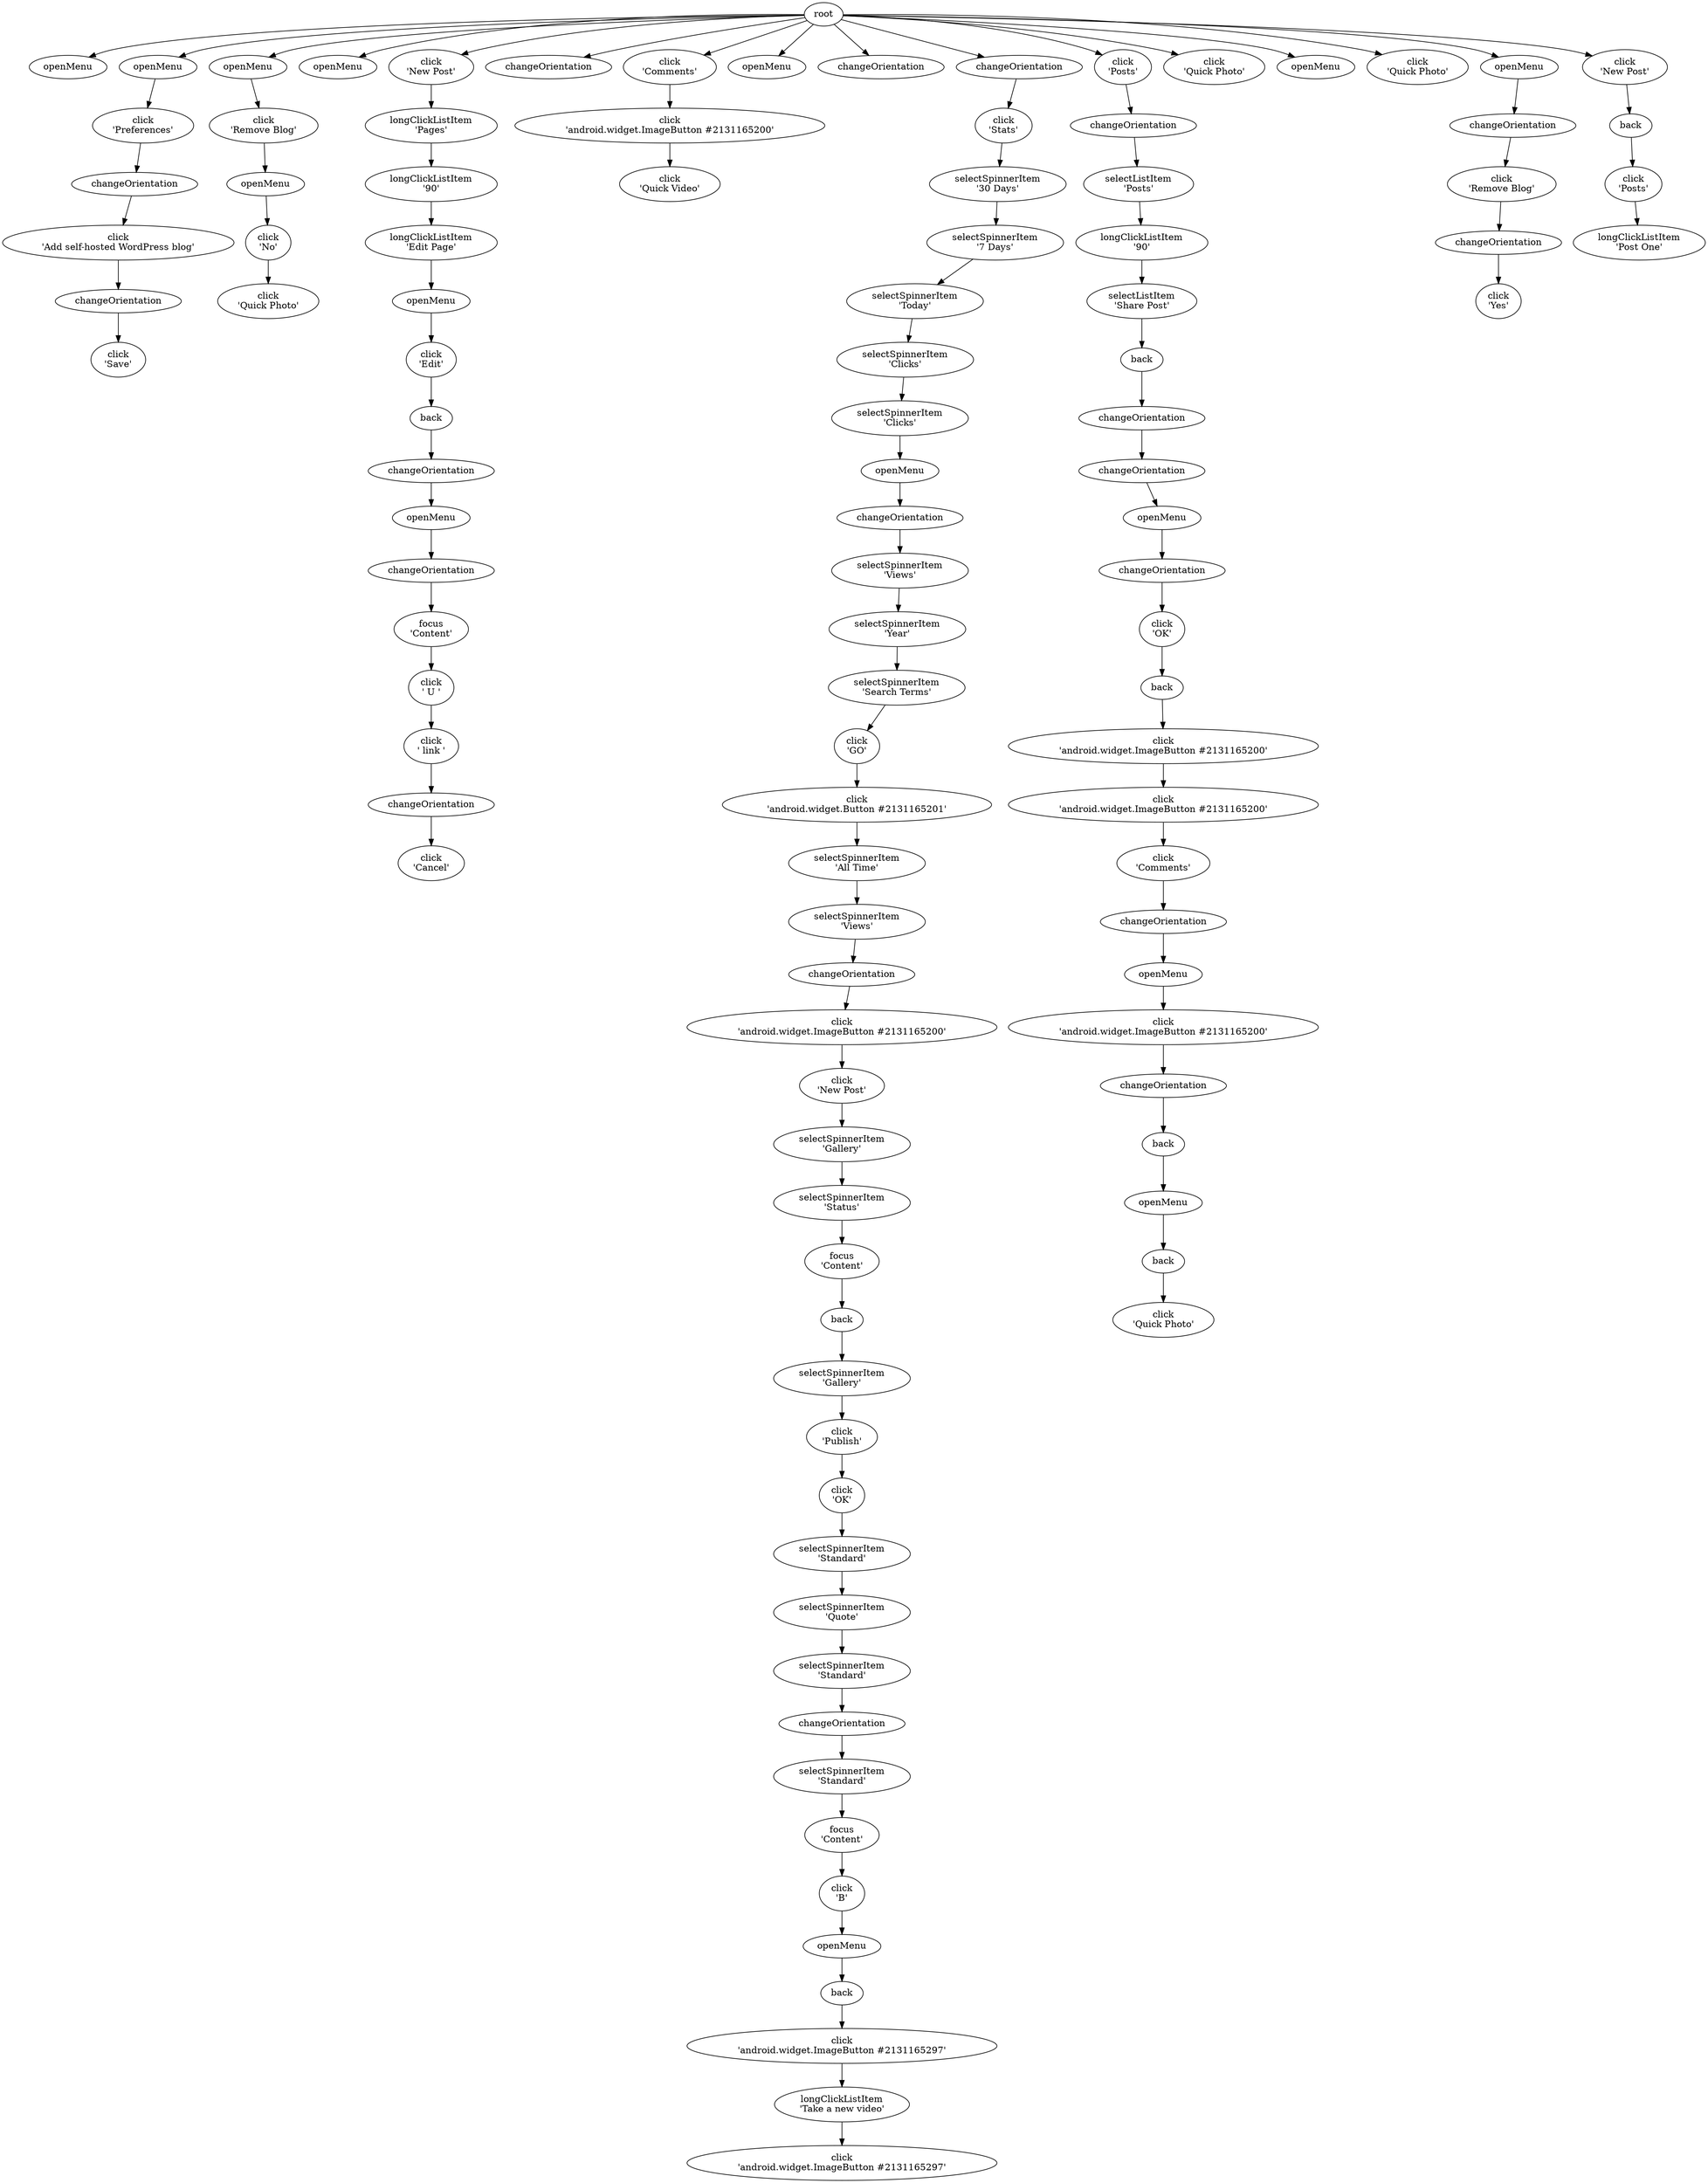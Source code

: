 digraph EFG {

## Edges

	root -> e0;
	root -> e2;
	e2 -> e5;
	e5 -> e16;
	e16 -> e19;
	e19 -> e29;
	e29 -> e31;
	root -> e37;
	e37 -> e41;
	e41 -> e49;
	e49 -> e52;
	e52 -> e61;
	root -> e72;
	root -> e76;
	e76 -> e99;
	e99 -> e133;
	e133 -> e142;
	e142 -> e152;
	e152 -> e155;
	e155 -> e171;
	e171 -> e179;
	e179 -> e184;
	e184 -> e191;
	e191 -> e192;
	e192 -> e201;
	e201 -> e215;
	e215 -> e226;
	e226 -> e228;
	root -> e233;
	root -> e243;
	e243 -> e249;
	e249 -> e260;
	root -> e270;
	root -> e273;
	root -> e288;
	e288 -> e301;
	e301 -> e312;
	e312 -> e328;
	e328 -> e344;
	e344 -> e360;
	e360 -> e377;
	e377 -> e405;
	e405 -> e423;
	e423 -> e424;
	e424 -> e450;
	e450 -> e461;
	e461 -> e486;
	e486 -> e505;
	e505 -> e519;
	e519 -> e526;
	e526 -> e559;
	e559 -> e572;
	e572 -> e592;
	e592 -> e611;
	e611 -> e633;
	e633 -> e639;
	e639 -> e665;
	e665 -> e674;
	e674 -> e698;
	e698 -> e702;
	e702 -> e716;
	e716 -> e731;
	e731 -> e749;
	e749 -> e773;
	e773 -> e784;
	e784 -> e791;
	e791 -> e809;
	e809 -> e830;
	e830 -> e841;
	e841 -> e852;
	e852 -> e863;
	e863 -> e875;
	root -> e886;
	e886 -> e908;
	e908 -> e909;
	e909 -> e931;
	e931 -> e941;
	e941 -> e948;
	e948 -> e954;
	e954 -> e958;
	e958 -> e961;
	e961 -> e966;
	e966 -> e967;
	e967 -> e983;
	e983 -> e986;
	e986 -> e1002;
	e1002 -> e1016;
	e1016 -> e1027;
	e1027 -> e1031;
	e1031 -> e1033;
	e1033 -> e1053;
	e1053 -> e1067;
	e1067 -> e1073;
	e1073 -> e1077;
	e1077 -> e1085;
	root -> e1101;
	root -> e1111;
	root -> e1118;
	root -> e1128;
	e1128 -> e1136;
	e1136 -> e1139;
	e1139 -> e1148;
	e1148 -> e1149;
	root -> e1156;
	e1156 -> e1181;
	e1181 -> e1191;
	e1191 -> e1207;

## Nodes

	e961 [label="openMenu"];
	e344 [label="selectSpinnerItem\n'Today'"];
	e201 [label="click\n' U '"];
	e674 [label="selectSpinnerItem\n'Gallery'"];
	e731 [label="selectSpinnerItem\n'Quote'"];
	e1191 [label="click\n'Posts'"];
	e863 [label="longClickListItem\n'Take a new video'"];
	e142 [label="longClickListItem\n'Edit Page'"];
	e152 [label="openMenu"];
	e1101 [label="click\n'Quick Photo'"];
	e966 [label="changeOrientation"];
	e155 [label="click\n'Edit'"];
	e967 [label="click\n'OK'"];
	e1053 [label="changeOrientation"];
	e749 [label="selectSpinnerItem\n'Standard'"];
	e486 [label="click\n'GO'"];
	e1118 [label="click\n'Quick Photo'"];
	e852 [label="click\n'android.widget.ImageButton #2131165297'"];
	e405 [label="openMenu"];
	e76 [label="click\n'New Post'"];
	e1111 [label="openMenu"];
	e954 [label="changeOrientation"];
	e133 [label="longClickListItem\n'90'"];
	e72 [label="openMenu"];
	e958 [label="changeOrientation"];
	e983 [label="back"];
	e19 [label="click\n'Add self-hosted WordPress blog'"];
	e611 [label="selectSpinnerItem\n'Gallery'"];
	e16 [label="changeOrientation"];
	e1027 [label="changeOrientation"];
	e791 [label="focus\n'Content'"];
	e716 [label="selectSpinnerItem\n'Standard'"];
	e228 [label="click\n'Cancel'"];
	e171 [label="back"];
	e698 [label="click\n'Publish'"];
	e1128 [label="openMenu"];
	e273 [label="changeOrientation"];
	e841 [label="back"];
	e226 [label="changeOrientation"];
	e179 [label="changeOrientation"];
	e328 [label="selectSpinnerItem\n'7 Days'"];
	e592 [label="click\n'New Post'"];
	e986 [label="click\n'android.widget.ImageButton #2131165200'"];
	e270 [label="openMenu"];
	e519 [label="selectSpinnerItem\n'All Time'"];
	e29 [label="changeOrientation"];
	e312 [label="selectSpinnerItem\n'30 Days'"];
	e908 [label="changeOrientation"];
	e909 [label="selectListItem\n'Posts'"];
	e1033 [label="click\n'android.widget.ImageButton #2131165200'"];
	e1031 [label="openMenu"];
	e1139 [label="click\n'Remove Blog'"];
	e526 [label="selectSpinnerItem\n'Views'"];
	e830 [label="openMenu"];
	e215 [label="click\n' link '"];
	e1136 [label="changeOrientation"];
	e288 [label="changeOrientation"];
	e423 [label="changeOrientation"];
	e424 [label="selectSpinnerItem\n'Views'"];
	e99 [label="longClickListItem\n'Pages'"];
	e184 [label="openMenu"];
	e31 [label="click\n'Save'"];
	e243 [label="click\n'Comments'"];
	e1002 [label="click\n'android.widget.ImageButton #2131165200'"];
	e639 [label="focus\n'Content'"];
	e37 [label="openMenu"];
	e633 [label="selectSpinnerItem\n'Status'"];
	e702 [label="click\n'OK'"];
	e1085 [label="click\n'Quick Photo'"];
	e572 [label="click\n'android.widget.ImageButton #2131165200'"];
	e1148 [label="changeOrientation"];
	e249 [label="click\n'android.widget.ImageButton #2131165200'"];
	e773 [label="changeOrientation"];
	e1149 [label="click\n'Yes'"];
	e191 [label="changeOrientation"];
	e301 [label="click\n'Stats'"];
	e192 [label="focus\n'Content'"];
	e233 [label="changeOrientation"];
	e41 [label="click\n'Remove Blog'"];
	e1207 [label="longClickListItem\n'Post One'"];
	e49 [label="openMenu"];
	e1016 [label="click\n'Comments'"];
	e377 [label="selectSpinnerItem\n'Clicks'"];
	e5 [label="click\n'Preferences'"];
	e1156 [label="click\n'New Post'"];
	e2 [label="openMenu"];
	e0 [label="openMenu"];
	e505 [label="click\n'android.widget.Button #2131165201'"];
	e784 [label="selectSpinnerItem\n'Standard'"];
	e931 [label="longClickListItem\n'90'"];
	e52 [label="click\n'No'"];
	e559 [label="changeOrientation"];
	e260 [label="click\n'Quick Video'"];
	e360 [label="selectSpinnerItem\n'Clicks'"];
	e1067 [label="back"];
	e450 [label="selectSpinnerItem\n'Year'"];
	e886 [label="click\n'Posts'"];
	e941 [label="selectListItem\n'Share Post'"];
	e809 [label="click\n'B'"];
	e61 [label="click\n'Quick Photo'"];
	e665 [label="back"];
	e948 [label="back"];
	e1181 [label="back"];
	e1077 [label="back"];
	e1073 [label="openMenu"];
	e461 [label="selectSpinnerItem\n'Search Terms'"];
	e875 [label="click\n'android.widget.ImageButton #2131165297'"];

}
